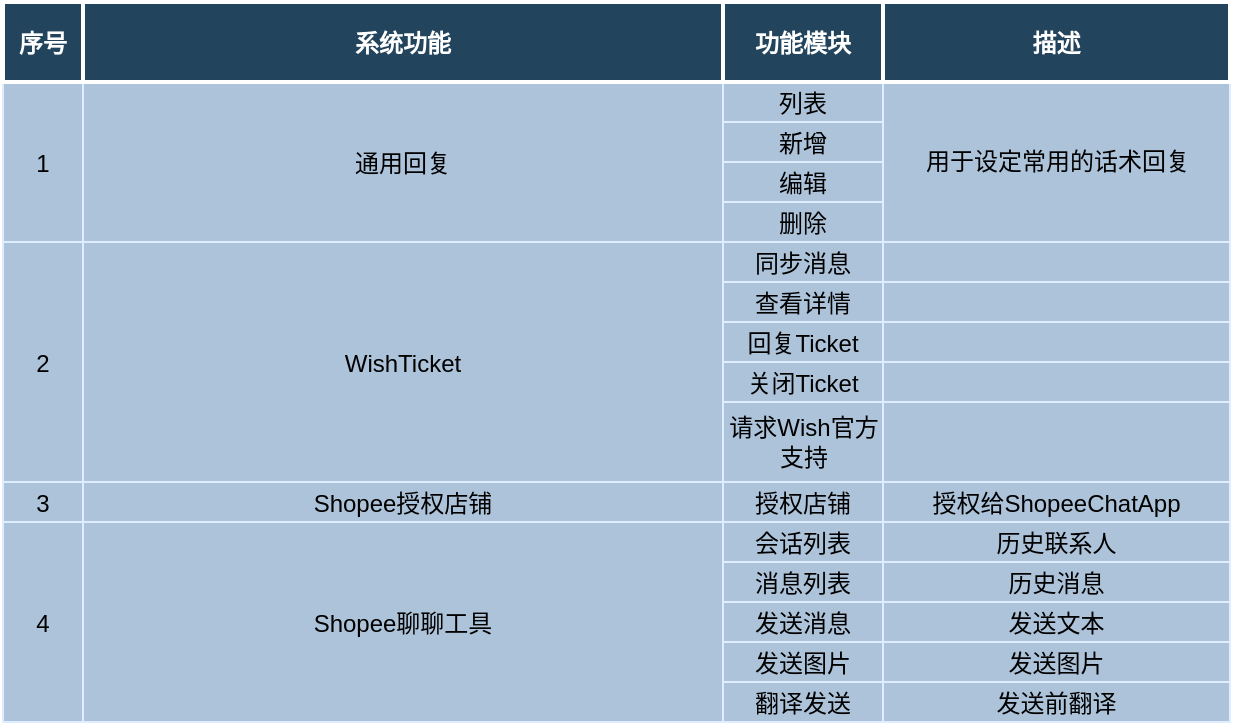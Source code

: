 <mxfile version="14.9.6" type="github">
  <diagram name="Page-1" id="8378b5f6-a2b2-b727-a746-972ab9d02e00">
    <mxGraphModel dx="813" dy="435" grid="1" gridSize="10" guides="1" tooltips="1" connect="0" arrows="1" fold="1" page="1" pageScale="1.5" pageWidth="1169" pageHeight="827" background="none" math="0" shadow="0">
      <root>
        <mxCell id="0" />
        <mxCell id="1" parent="0" />
        <mxCell id="63" value="1" style="strokeColor=#DEEDFF;fillColor=#ADC3D9" parent="1" vertex="1">
          <mxGeometry x="86.5" y="380" width="40" height="80" as="geometry" />
        </mxCell>
        <mxCell id="2KTR8BzhbhH61ZW_JcZQ-278" value="" style="edgeStyle=orthogonalEdgeStyle;rounded=0;orthogonalLoop=1;jettySize=auto;html=1;" edge="1" parent="1" source="64">
          <mxGeometry relative="1" as="geometry">
            <mxPoint x="286.5" y="500.0" as="targetPoint" />
          </mxGeometry>
        </mxCell>
        <mxCell id="64" value="通用回复" style="align=center;strokeColor=#DEEDFF;fillColor=#ADC3D9;" parent="1" vertex="1">
          <mxGeometry x="126.5" y="380" width="320" height="80" as="geometry" />
        </mxCell>
        <mxCell id="65" value="列表" style="strokeColor=#DEEDFF;fillColor=#ADC3D9;" parent="1" vertex="1">
          <mxGeometry x="446.5" y="380" width="80.0" height="20" as="geometry" />
        </mxCell>
        <mxCell id="66" value="用于设定常用的话术回复" style="strokeColor=#DEEDFF;whiteSpace=wrap;fillColor=#ADC3D9;" parent="1" vertex="1">
          <mxGeometry x="526.5" y="380" width="173.5" height="80" as="geometry" />
        </mxCell>
        <mxCell id="71" value="新增" style="strokeColor=#DEEDFF;fillColor=#ADC3D9;" parent="1" vertex="1">
          <mxGeometry x="446.5" y="400.0" width="80.0" height="20" as="geometry" />
        </mxCell>
        <mxCell id="76" value="编辑" style="strokeColor=#DEEDFF;fillColor=#ADC3D9;" parent="1" vertex="1">
          <mxGeometry x="446.5" y="420.0" width="80.0" height="20" as="geometry" />
        </mxCell>
        <mxCell id="81" value="删除" style="strokeColor=#DEEDFF;fillColor=#ADC3D9;" parent="1" vertex="1">
          <mxGeometry x="446.5" y="440.0" width="80.0" height="20" as="geometry" />
        </mxCell>
        <mxCell id="84" value="2" style="strokeColor=#DEEDFF;fillColor=#ADC3D9;" parent="1" vertex="1">
          <mxGeometry x="86.5" y="460" width="40" height="120" as="geometry" />
        </mxCell>
        <mxCell id="85" value="WishTicket" style="align=center;strokeColor=#DEEDFF;fillColor=#ADC3D9;" parent="1" vertex="1">
          <mxGeometry x="126.5" y="460" width="320" height="120" as="geometry" />
        </mxCell>
        <mxCell id="86" value="同步消息" style="strokeColor=#DEEDFF;fillColor=#ADC3D9;" parent="1" vertex="1">
          <mxGeometry x="446.5" y="460.0" width="80.0" height="20" as="geometry" />
        </mxCell>
        <mxCell id="87" value="" style="strokeColor=#DEEDFF;fillColor=#ADC3D9;" parent="1" vertex="1">
          <mxGeometry x="526.5" y="460" width="173.5" height="20" as="geometry" />
        </mxCell>
        <mxCell id="91" value="查看详情" style="strokeColor=#DEEDFF;fillColor=#ADC3D9;" parent="1" vertex="1">
          <mxGeometry x="446.5" y="480.0" width="80.0" height="20" as="geometry" />
        </mxCell>
        <mxCell id="92" value="" style="strokeColor=#DEEDFF;fillColor=#ADC3D9;" parent="1" vertex="1">
          <mxGeometry x="526.5" y="480" width="173.5" height="20" as="geometry" />
        </mxCell>
        <mxCell id="96" value="回复Ticket" style="strokeColor=#DEEDFF;fillColor=#ADC3D9;" parent="1" vertex="1">
          <mxGeometry x="446.5" y="500.0" width="80.0" height="20" as="geometry" />
        </mxCell>
        <mxCell id="97" value="" style="strokeColor=#DEEDFF;fillColor=#ADC3D9;" parent="1" vertex="1">
          <mxGeometry x="526.5" y="500" width="173.5" height="20" as="geometry" />
        </mxCell>
        <mxCell id="101" value="关闭Ticket" style="strokeColor=#DEEDFF;fillColor=#ADC3D9;" parent="1" vertex="1">
          <mxGeometry x="446.5" y="520.0" width="80.0" height="20" as="geometry" />
        </mxCell>
        <mxCell id="102" value="" style="strokeColor=#DEEDFF;fillColor=#ADC3D9;" parent="1" vertex="1">
          <mxGeometry x="526.5" y="520" width="173.5" height="20" as="geometry" />
        </mxCell>
        <mxCell id="111" value="请求Wish官方支持" style="strokeColor=#DEEDFF;whiteSpace=wrap;fillColor=#ADC3D9;" parent="1" vertex="1">
          <mxGeometry x="446.5" y="540" width="80" height="40" as="geometry" />
        </mxCell>
        <mxCell id="112" value="" style="strokeColor=#DEEDFF;fillColor=#ADC3D9;" parent="1" vertex="1">
          <mxGeometry x="526.5" y="540" width="173.5" height="40" as="geometry" />
        </mxCell>
        <mxCell id="114" value="3" style="strokeColor=#DEEDFF;fillColor=#ADC3D9;" parent="1" vertex="1">
          <mxGeometry x="86.5" y="580.0" width="40" height="20" as="geometry" />
        </mxCell>
        <mxCell id="115" value="Shopee授权店铺" style="align=center;strokeColor=#DEEDFF;fillColor=#ADC3D9;" parent="1" vertex="1">
          <mxGeometry x="126.5" y="580.0" width="320.0" height="20" as="geometry" />
        </mxCell>
        <mxCell id="116" value="授权店铺" style="strokeColor=#DEEDFF;fillColor=#ADC3D9;" parent="1" vertex="1">
          <mxGeometry x="446.5" y="580.0" width="80.0" height="20" as="geometry" />
        </mxCell>
        <mxCell id="117" value="授权给ShopeeChatApp" style="strokeColor=#DEEDFF;fillColor=#ADC3D9;" parent="1" vertex="1">
          <mxGeometry x="526.5" y="580" width="173.5" height="20" as="geometry" />
        </mxCell>
        <mxCell id="2" value="系统功能" style="fillColor=#23445D;strokeColor=#FFFFFF;strokeWidth=2;fontColor=#FFFFFF;fontStyle=1" parent="1" vertex="1">
          <mxGeometry x="126.5" y="340" width="320" height="40" as="geometry" />
        </mxCell>
        <mxCell id="3" value="序号" style="fillColor=#23445D;strokeColor=#FFFFFF;strokeWidth=2;fontColor=#FFFFFF;fontStyle=1" parent="1" vertex="1">
          <mxGeometry x="86.5" y="340" width="40" height="40" as="geometry" />
        </mxCell>
        <mxCell id="12" value="功能模块" style="fillColor=#23445D;strokeColor=#FFFFFF;strokeWidth=2;fontColor=#FFFFFF;fontStyle=1" parent="1" vertex="1">
          <mxGeometry x="446.5" y="340.0" width="80.0" height="40.0" as="geometry" />
        </mxCell>
        <mxCell id="13" value="描述" style="fillColor=#23445D;strokeColor=#FFFFFF;strokeWidth=2;fontColor=#FFFFFF;fontStyle=1" parent="1" vertex="1">
          <mxGeometry x="526.5" y="340" width="173.5" height="40" as="geometry" />
        </mxCell>
        <mxCell id="2KTR8BzhbhH61ZW_JcZQ-291" value="4" style="strokeColor=#DEEDFF;fillColor=#ADC3D9;" vertex="1" parent="1">
          <mxGeometry x="86.5" y="600" width="40" height="100" as="geometry" />
        </mxCell>
        <mxCell id="2KTR8BzhbhH61ZW_JcZQ-292" value="Shopee聊聊工具" style="align=center;strokeColor=#DEEDFF;fillColor=#ADC3D9;" vertex="1" parent="1">
          <mxGeometry x="126.5" y="600" width="320" height="100" as="geometry" />
        </mxCell>
        <mxCell id="2KTR8BzhbhH61ZW_JcZQ-293" value="会话列表" style="strokeColor=#DEEDFF;fillColor=#ADC3D9;" vertex="1" parent="1">
          <mxGeometry x="446.5" y="600.0" width="80.0" height="20" as="geometry" />
        </mxCell>
        <mxCell id="2KTR8BzhbhH61ZW_JcZQ-294" value="历史联系人" style="strokeColor=#DEEDFF;fillColor=#ADC3D9;" vertex="1" parent="1">
          <mxGeometry x="526.5" y="600" width="173.5" height="20" as="geometry" />
        </mxCell>
        <mxCell id="2KTR8BzhbhH61ZW_JcZQ-305" value="消息列表" style="strokeColor=#DEEDFF;fillColor=#ADC3D9;" vertex="1" parent="1">
          <mxGeometry x="446.5" y="620.0" width="80.0" height="20" as="geometry" />
        </mxCell>
        <mxCell id="2KTR8BzhbhH61ZW_JcZQ-306" value="历史消息" style="strokeColor=#DEEDFF;fillColor=#ADC3D9;" vertex="1" parent="1">
          <mxGeometry x="526.5" y="620" width="173.5" height="20" as="geometry" />
        </mxCell>
        <mxCell id="2KTR8BzhbhH61ZW_JcZQ-309" value="发送消息" style="strokeColor=#DEEDFF;fillColor=#ADC3D9;" vertex="1" parent="1">
          <mxGeometry x="446.5" y="640.0" width="80.0" height="20" as="geometry" />
        </mxCell>
        <mxCell id="2KTR8BzhbhH61ZW_JcZQ-310" value="发送文本" style="strokeColor=#DEEDFF;fillColor=#ADC3D9;" vertex="1" parent="1">
          <mxGeometry x="526.5" y="640" width="173.5" height="20" as="geometry" />
        </mxCell>
        <mxCell id="2KTR8BzhbhH61ZW_JcZQ-313" value="发送图片" style="strokeColor=#DEEDFF;fillColor=#ADC3D9;" vertex="1" parent="1">
          <mxGeometry x="446.5" y="660.0" width="80.0" height="20" as="geometry" />
        </mxCell>
        <mxCell id="2KTR8BzhbhH61ZW_JcZQ-314" value="发送图片" style="strokeColor=#DEEDFF;fillColor=#ADC3D9;" vertex="1" parent="1">
          <mxGeometry x="526.5" y="660" width="173.5" height="20" as="geometry" />
        </mxCell>
        <mxCell id="2KTR8BzhbhH61ZW_JcZQ-317" value="翻译发送" style="strokeColor=#DEEDFF;fillColor=#ADC3D9;" vertex="1" parent="1">
          <mxGeometry x="446.5" y="680.0" width="80.0" height="20" as="geometry" />
        </mxCell>
        <mxCell id="2KTR8BzhbhH61ZW_JcZQ-318" value="发送前翻译" style="strokeColor=#DEEDFF;fillColor=#ADC3D9;" vertex="1" parent="1">
          <mxGeometry x="526.5" y="680" width="173.5" height="20" as="geometry" />
        </mxCell>
      </root>
    </mxGraphModel>
  </diagram>
</mxfile>
